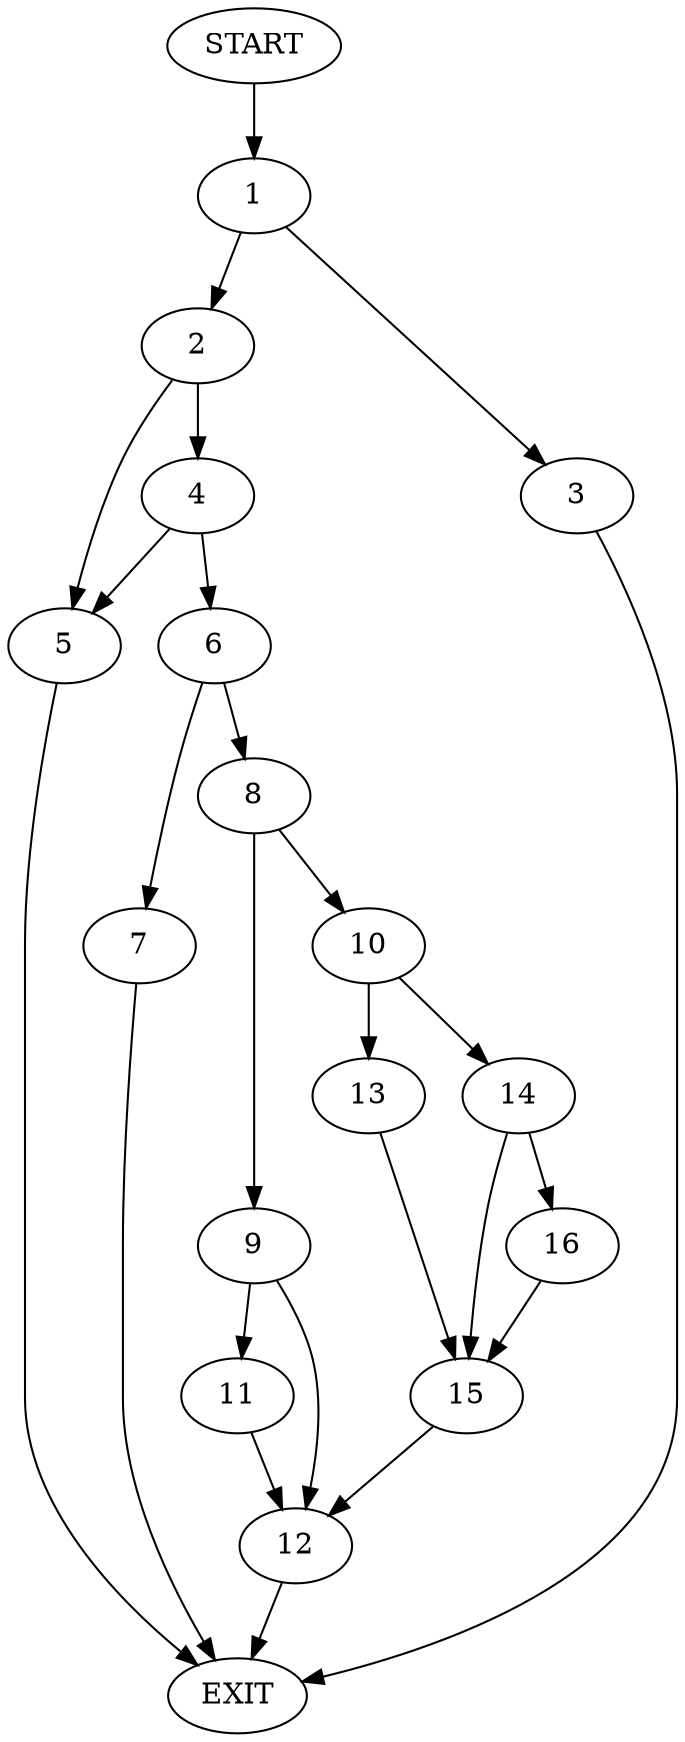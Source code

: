 digraph {
0 [label="START"]
17 [label="EXIT"]
0 -> 1
1 -> 2
1 -> 3
2 -> 4
2 -> 5
3 -> 17
4 -> 6
4 -> 5
5 -> 17
6 -> 7
6 -> 8
7 -> 17
8 -> 9
8 -> 10
9 -> 11
9 -> 12
10 -> 13
10 -> 14
13 -> 15
14 -> 16
14 -> 15
15 -> 12
16 -> 15
12 -> 17
11 -> 12
}
